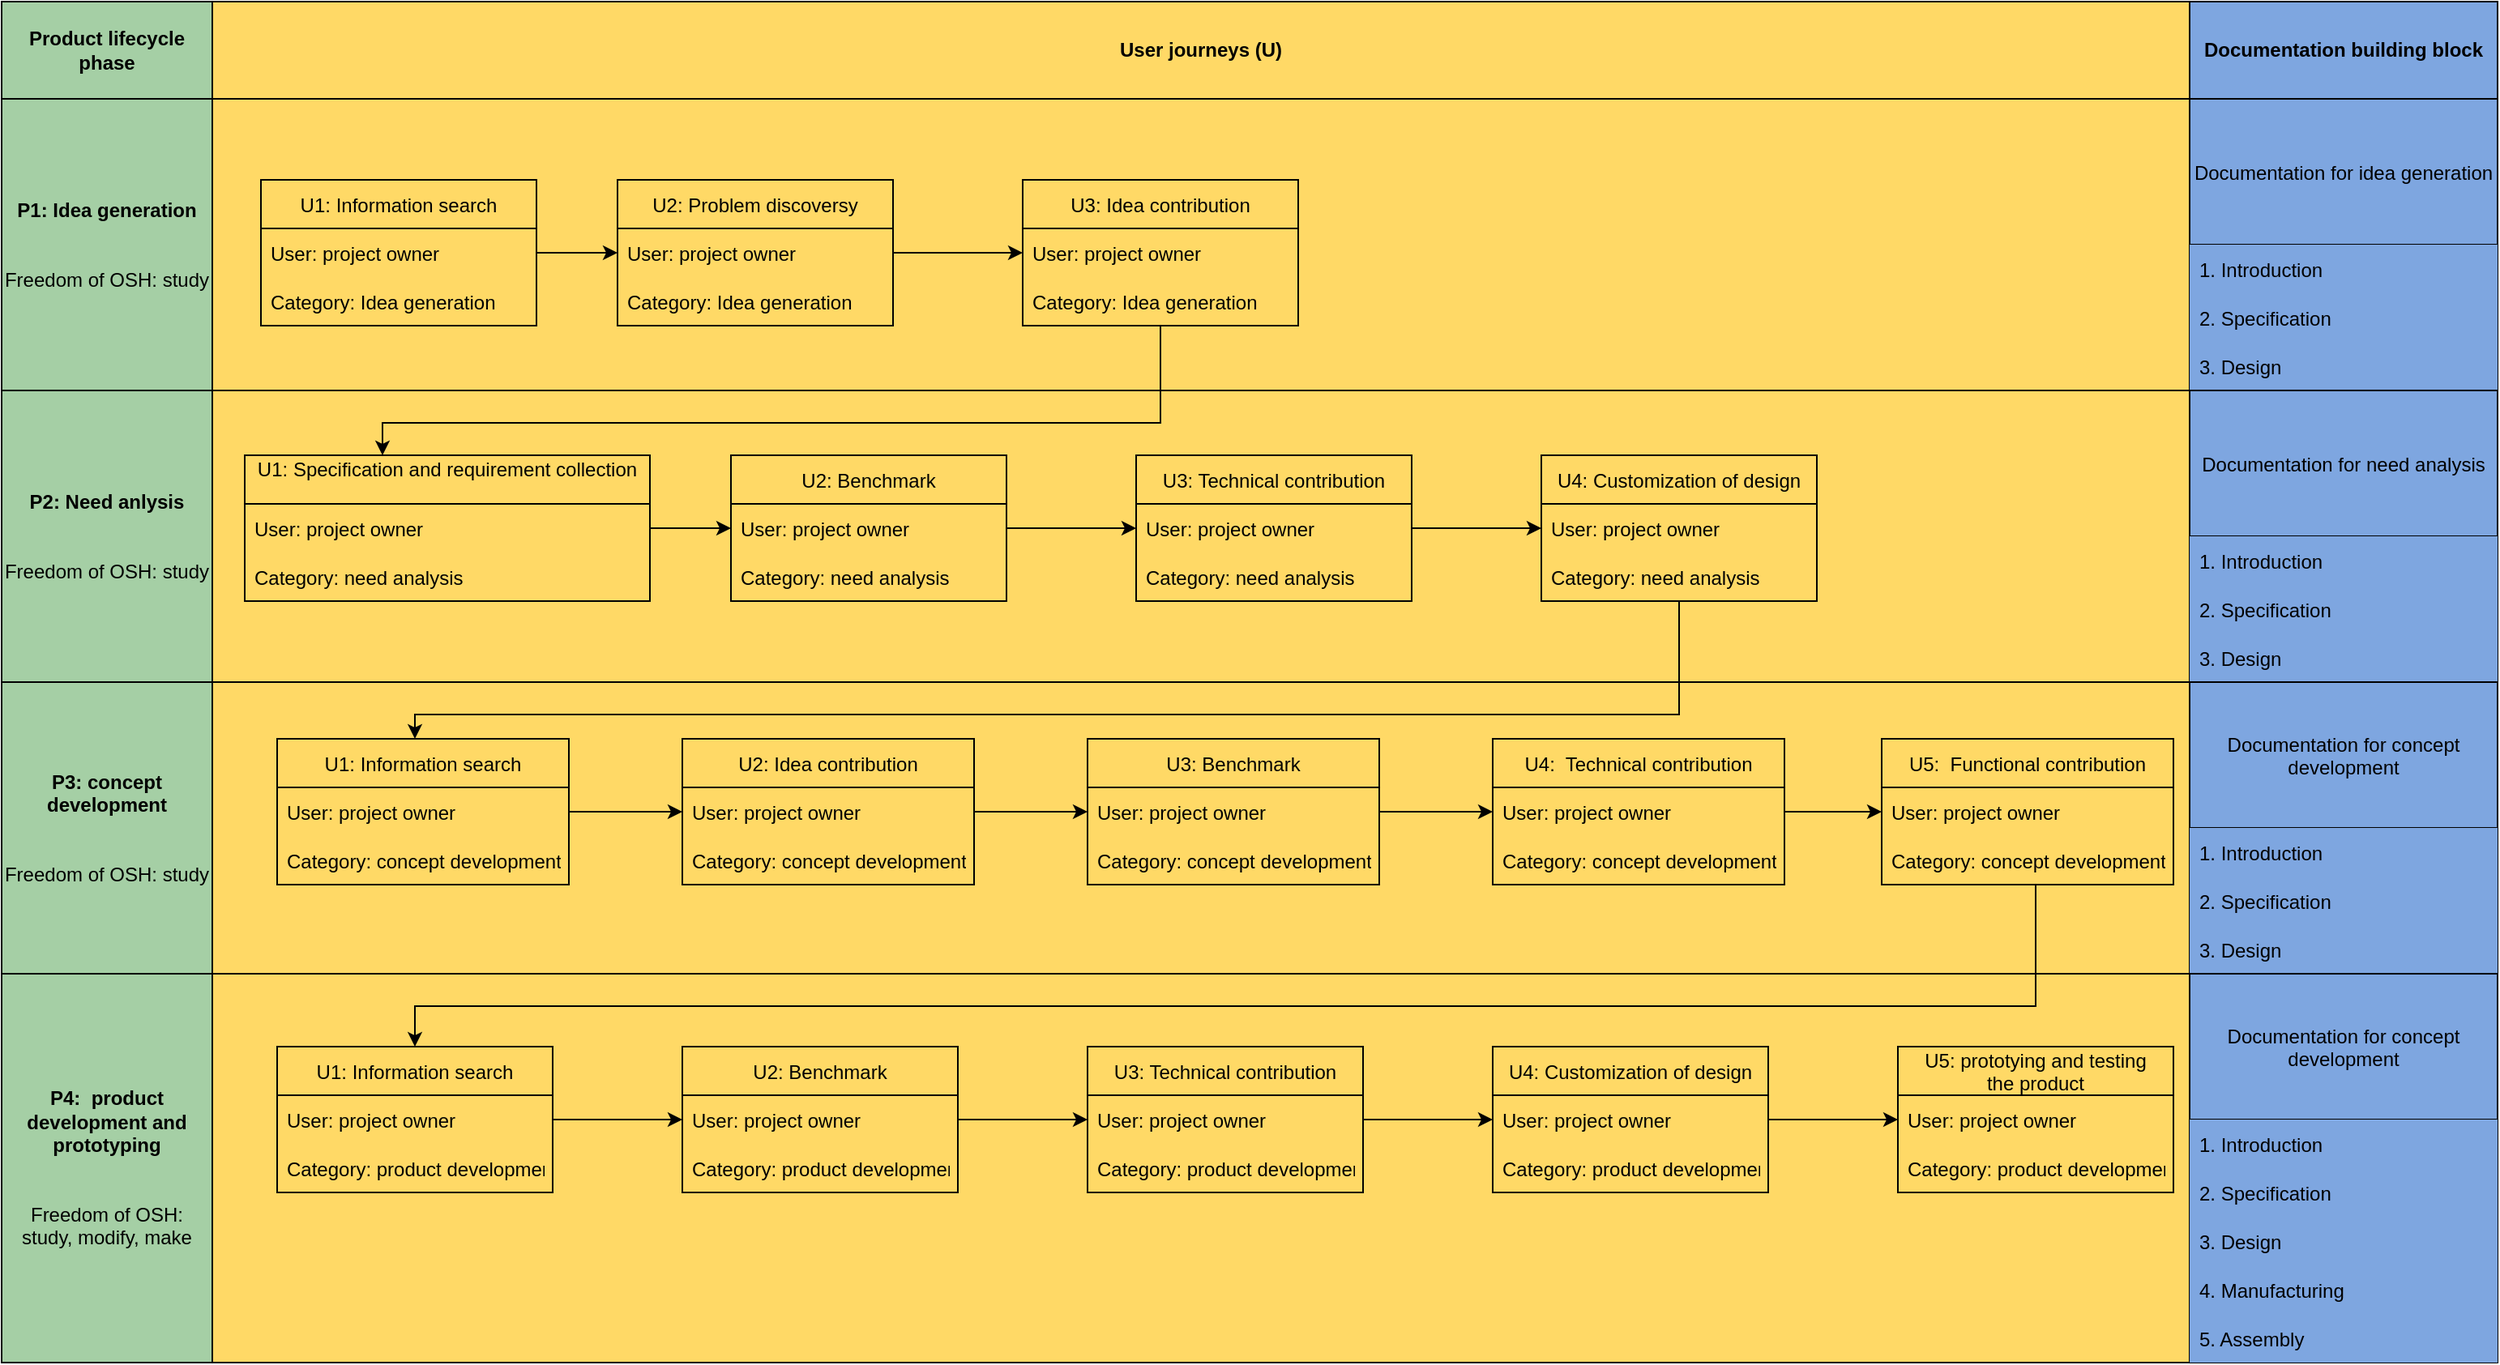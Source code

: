 <mxfile version="15.3.8" type="github">
  <diagram id="PqBIYU05dPy_sP4pm3ZJ" name="Page-1">
    <mxGraphModel dx="2372" dy="1302" grid="1" gridSize="10" guides="1" tooltips="1" connect="1" arrows="1" fold="1" page="1" pageScale="1" pageWidth="827" pageHeight="1169" math="0" shadow="0">
      <root>
        <mxCell id="0" />
        <mxCell id="1" parent="0" />
        <mxCell id="xGW7fza09lIFAX_tL9IV-121" value="" style="rounded=0;whiteSpace=wrap;html=1;fillColor=#FFD966;" vertex="1" parent="1">
          <mxGeometry x="230" y="640" width="1220" height="240" as="geometry" />
        </mxCell>
        <mxCell id="xGW7fza09lIFAX_tL9IV-95" value="" style="rounded=0;whiteSpace=wrap;html=1;fillColor=#FFD966;" vertex="1" parent="1">
          <mxGeometry x="230" y="460" width="1220" height="180" as="geometry" />
        </mxCell>
        <mxCell id="xGW7fza09lIFAX_tL9IV-64" value="" style="rounded=0;whiteSpace=wrap;html=1;fillColor=#FFD966;" vertex="1" parent="1">
          <mxGeometry x="230" y="280" width="1220" height="180" as="geometry" />
        </mxCell>
        <mxCell id="xGW7fza09lIFAX_tL9IV-52" value="" style="rounded=0;whiteSpace=wrap;html=1;fillColor=#FFD966;" vertex="1" parent="1">
          <mxGeometry x="230" y="100" width="1220" height="180" as="geometry" />
        </mxCell>
        <mxCell id="xGW7fza09lIFAX_tL9IV-37" value="&lt;div&gt;&lt;b&gt;P1: Idea generation&lt;/b&gt;&lt;/div&gt;&lt;div&gt;&lt;br&gt;&lt;/div&gt;&lt;div&gt;&lt;br&gt;&lt;/div&gt;&lt;div&gt;Freedom of OSH: study&lt;br&gt;&lt;/div&gt;" style="rounded=0;whiteSpace=wrap;html=1;fillColor=#A5CFA5;" vertex="1" parent="1">
          <mxGeometry x="100" y="100" width="130" height="180" as="geometry" />
        </mxCell>
        <mxCell id="xGW7fza09lIFAX_tL9IV-38" value="U1: Information search" style="swimlane;fontStyle=0;childLayout=stackLayout;horizontal=1;startSize=30;horizontalStack=0;resizeParent=1;resizeParentMax=0;resizeLast=0;collapsible=1;marginBottom=0;fillColor=#FFD966;" vertex="1" parent="1">
          <mxGeometry x="260" y="150" width="170" height="90" as="geometry" />
        </mxCell>
        <mxCell id="xGW7fza09lIFAX_tL9IV-39" value="User: project owner" style="text;strokeColor=none;fillColor=none;align=left;verticalAlign=middle;spacingLeft=4;spacingRight=4;overflow=hidden;points=[[0,0.5],[1,0.5]];portConstraint=eastwest;rotatable=0;" vertex="1" parent="xGW7fza09lIFAX_tL9IV-38">
          <mxGeometry y="30" width="170" height="30" as="geometry" />
        </mxCell>
        <mxCell id="xGW7fza09lIFAX_tL9IV-40" value="Category: Idea generation" style="text;strokeColor=none;fillColor=none;align=left;verticalAlign=middle;spacingLeft=4;spacingRight=4;overflow=hidden;points=[[0,0.5],[1,0.5]];portConstraint=eastwest;rotatable=0;" vertex="1" parent="xGW7fza09lIFAX_tL9IV-38">
          <mxGeometry y="60" width="170" height="30" as="geometry" />
        </mxCell>
        <mxCell id="xGW7fza09lIFAX_tL9IV-51" value="" style="edgeStyle=orthogonalEdgeStyle;rounded=0;orthogonalLoop=1;jettySize=auto;html=1;" edge="1" parent="1" source="xGW7fza09lIFAX_tL9IV-44" target="xGW7fza09lIFAX_tL9IV-48">
          <mxGeometry relative="1" as="geometry" />
        </mxCell>
        <mxCell id="xGW7fza09lIFAX_tL9IV-44" value="U2: Problem discoversy" style="swimlane;fontStyle=0;childLayout=stackLayout;horizontal=1;startSize=30;horizontalStack=0;resizeParent=1;resizeParentMax=0;resizeLast=0;collapsible=1;marginBottom=0;fillColor=#FFD966;" vertex="1" parent="1">
          <mxGeometry x="480" y="150" width="170" height="90" as="geometry" />
        </mxCell>
        <mxCell id="xGW7fza09lIFAX_tL9IV-45" value="User: project owner" style="text;strokeColor=none;fillColor=none;align=left;verticalAlign=middle;spacingLeft=4;spacingRight=4;overflow=hidden;points=[[0,0.5],[1,0.5]];portConstraint=eastwest;rotatable=0;" vertex="1" parent="xGW7fza09lIFAX_tL9IV-44">
          <mxGeometry y="30" width="170" height="30" as="geometry" />
        </mxCell>
        <mxCell id="xGW7fza09lIFAX_tL9IV-46" value="Category: Idea generation" style="text;strokeColor=none;fillColor=none;align=left;verticalAlign=middle;spacingLeft=4;spacingRight=4;overflow=hidden;points=[[0,0.5],[1,0.5]];portConstraint=eastwest;rotatable=0;" vertex="1" parent="xGW7fza09lIFAX_tL9IV-44">
          <mxGeometry y="60" width="170" height="30" as="geometry" />
        </mxCell>
        <mxCell id="xGW7fza09lIFAX_tL9IV-47" value="" style="endArrow=classic;html=1;exitX=1;exitY=0.5;exitDx=0;exitDy=0;" edge="1" parent="1" source="xGW7fza09lIFAX_tL9IV-39">
          <mxGeometry width="50" height="50" relative="1" as="geometry">
            <mxPoint x="490" y="220" as="sourcePoint" />
            <mxPoint x="480" y="195" as="targetPoint" />
          </mxGeometry>
        </mxCell>
        <mxCell id="xGW7fza09lIFAX_tL9IV-63" value="" style="edgeStyle=orthogonalEdgeStyle;rounded=0;orthogonalLoop=1;jettySize=auto;html=1;" edge="1" parent="1" source="xGW7fza09lIFAX_tL9IV-48" target="xGW7fza09lIFAX_tL9IV-60">
          <mxGeometry relative="1" as="geometry">
            <Array as="points">
              <mxPoint x="815" y="300" />
              <mxPoint x="335" y="300" />
            </Array>
          </mxGeometry>
        </mxCell>
        <mxCell id="xGW7fza09lIFAX_tL9IV-48" value="U3: Idea contribution" style="swimlane;fontStyle=0;childLayout=stackLayout;horizontal=1;startSize=30;horizontalStack=0;resizeParent=1;resizeParentMax=0;resizeLast=0;collapsible=1;marginBottom=0;fillColor=#FFD966;" vertex="1" parent="1">
          <mxGeometry x="730" y="150" width="170" height="90" as="geometry" />
        </mxCell>
        <mxCell id="xGW7fza09lIFAX_tL9IV-49" value="User: project owner" style="text;strokeColor=none;fillColor=none;align=left;verticalAlign=middle;spacingLeft=4;spacingRight=4;overflow=hidden;points=[[0,0.5],[1,0.5]];portConstraint=eastwest;rotatable=0;" vertex="1" parent="xGW7fza09lIFAX_tL9IV-48">
          <mxGeometry y="30" width="170" height="30" as="geometry" />
        </mxCell>
        <mxCell id="xGW7fza09lIFAX_tL9IV-50" value="Category: Idea generation" style="text;strokeColor=none;fillColor=none;align=left;verticalAlign=middle;spacingLeft=4;spacingRight=4;overflow=hidden;points=[[0,0.5],[1,0.5]];portConstraint=eastwest;rotatable=0;" vertex="1" parent="xGW7fza09lIFAX_tL9IV-48">
          <mxGeometry y="60" width="170" height="30" as="geometry" />
        </mxCell>
        <mxCell id="xGW7fza09lIFAX_tL9IV-56" value="Documentation for idea generation" style="swimlane;fontStyle=0;childLayout=stackLayout;horizontal=1;startSize=90;horizontalStack=0;resizeParent=1;resizeParentMax=0;resizeLast=0;collapsible=1;marginBottom=0;fillColor=#7EA6E0;" vertex="1" parent="1">
          <mxGeometry x="1450" y="100" width="190" height="180" as="geometry" />
        </mxCell>
        <mxCell id="xGW7fza09lIFAX_tL9IV-57" value="1. Introduction" style="text;strokeColor=none;fillColor=#7EA6E0;align=left;verticalAlign=middle;spacingLeft=4;spacingRight=4;overflow=hidden;points=[[0,0.5],[1,0.5]];portConstraint=eastwest;rotatable=0;" vertex="1" parent="xGW7fza09lIFAX_tL9IV-56">
          <mxGeometry y="90" width="190" height="30" as="geometry" />
        </mxCell>
        <mxCell id="xGW7fza09lIFAX_tL9IV-58" value="2. Specification" style="text;strokeColor=none;fillColor=#7EA6E0;align=left;verticalAlign=middle;spacingLeft=4;spacingRight=4;overflow=hidden;points=[[0,0.5],[1,0.5]];portConstraint=eastwest;rotatable=0;" vertex="1" parent="xGW7fza09lIFAX_tL9IV-56">
          <mxGeometry y="120" width="190" height="30" as="geometry" />
        </mxCell>
        <mxCell id="xGW7fza09lIFAX_tL9IV-59" value="3. Design" style="text;strokeColor=none;fillColor=#7EA6E0;align=left;verticalAlign=middle;spacingLeft=4;spacingRight=4;overflow=hidden;points=[[0,0.5],[1,0.5]];portConstraint=eastwest;rotatable=0;" vertex="1" parent="xGW7fza09lIFAX_tL9IV-56">
          <mxGeometry y="150" width="190" height="30" as="geometry" />
        </mxCell>
        <mxCell id="xGW7fza09lIFAX_tL9IV-60" value="U1: Specification and requirement collection&#xa;" style="swimlane;fontStyle=0;childLayout=stackLayout;horizontal=1;startSize=30;horizontalStack=0;resizeParent=1;resizeParentMax=0;resizeLast=0;collapsible=1;marginBottom=0;fillColor=#FFD966;" vertex="1" parent="1">
          <mxGeometry x="250" y="320" width="250" height="90" as="geometry" />
        </mxCell>
        <mxCell id="xGW7fza09lIFAX_tL9IV-61" value="User: project owner" style="text;strokeColor=none;fillColor=none;align=left;verticalAlign=middle;spacingLeft=4;spacingRight=4;overflow=hidden;points=[[0,0.5],[1,0.5]];portConstraint=eastwest;rotatable=0;" vertex="1" parent="xGW7fza09lIFAX_tL9IV-60">
          <mxGeometry y="30" width="250" height="30" as="geometry" />
        </mxCell>
        <mxCell id="xGW7fza09lIFAX_tL9IV-62" value="Category: need analysis" style="text;strokeColor=none;fillColor=none;align=left;verticalAlign=middle;spacingLeft=4;spacingRight=4;overflow=hidden;points=[[0,0.5],[1,0.5]];portConstraint=eastwest;rotatable=0;" vertex="1" parent="xGW7fza09lIFAX_tL9IV-60">
          <mxGeometry y="60" width="250" height="30" as="geometry" />
        </mxCell>
        <mxCell id="xGW7fza09lIFAX_tL9IV-65" value="&lt;div&gt;&lt;b&gt;P2: Need anlysis&lt;br&gt;&lt;/b&gt;&lt;/div&gt;&lt;div&gt;&lt;br&gt;&lt;/div&gt;&lt;div&gt;&lt;br&gt;&lt;/div&gt;&lt;div&gt;Freedom of OSH: study&lt;br&gt;&lt;/div&gt;" style="rounded=0;whiteSpace=wrap;html=1;fillColor=#A5CFA5;" vertex="1" parent="1">
          <mxGeometry x="100" y="280" width="130" height="180" as="geometry" />
        </mxCell>
        <mxCell id="xGW7fza09lIFAX_tL9IV-77" value="" style="edgeStyle=orthogonalEdgeStyle;rounded=0;orthogonalLoop=1;jettySize=auto;html=1;" edge="1" parent="1" source="xGW7fza09lIFAX_tL9IV-69" target="xGW7fza09lIFAX_tL9IV-74">
          <mxGeometry relative="1" as="geometry" />
        </mxCell>
        <mxCell id="xGW7fza09lIFAX_tL9IV-69" value="U2: Benchmark" style="swimlane;fontStyle=0;childLayout=stackLayout;horizontal=1;startSize=30;horizontalStack=0;resizeParent=1;resizeParentMax=0;resizeLast=0;collapsible=1;marginBottom=0;fillColor=#FFD966;" vertex="1" parent="1">
          <mxGeometry x="550" y="320" width="170" height="90" as="geometry" />
        </mxCell>
        <mxCell id="xGW7fza09lIFAX_tL9IV-70" value="User: project owner" style="text;strokeColor=none;fillColor=none;align=left;verticalAlign=middle;spacingLeft=4;spacingRight=4;overflow=hidden;points=[[0,0.5],[1,0.5]];portConstraint=eastwest;rotatable=0;" vertex="1" parent="xGW7fza09lIFAX_tL9IV-69">
          <mxGeometry y="30" width="170" height="30" as="geometry" />
        </mxCell>
        <mxCell id="xGW7fza09lIFAX_tL9IV-71" value="Category: need analysis" style="text;strokeColor=none;fillColor=none;align=left;verticalAlign=middle;spacingLeft=4;spacingRight=4;overflow=hidden;points=[[0,0.5],[1,0.5]];portConstraint=eastwest;rotatable=0;" vertex="1" parent="xGW7fza09lIFAX_tL9IV-69">
          <mxGeometry y="60" width="170" height="30" as="geometry" />
        </mxCell>
        <mxCell id="xGW7fza09lIFAX_tL9IV-72" value="" style="endArrow=classic;html=1;exitX=1;exitY=0.5;exitDx=0;exitDy=0;" edge="1" parent="1" source="xGW7fza09lIFAX_tL9IV-61">
          <mxGeometry width="50" height="50" relative="1" as="geometry">
            <mxPoint x="560" y="220" as="sourcePoint" />
            <mxPoint x="550" y="365" as="targetPoint" />
          </mxGeometry>
        </mxCell>
        <mxCell id="xGW7fza09lIFAX_tL9IV-82" value="" style="edgeStyle=orthogonalEdgeStyle;rounded=0;orthogonalLoop=1;jettySize=auto;html=1;" edge="1" parent="1" source="xGW7fza09lIFAX_tL9IV-74" target="xGW7fza09lIFAX_tL9IV-79">
          <mxGeometry relative="1" as="geometry" />
        </mxCell>
        <mxCell id="xGW7fza09lIFAX_tL9IV-74" value="U3: Technical contribution" style="swimlane;fontStyle=0;childLayout=stackLayout;horizontal=1;startSize=30;horizontalStack=0;resizeParent=1;resizeParentMax=0;resizeLast=0;collapsible=1;marginBottom=0;fillColor=#FFD966;" vertex="1" parent="1">
          <mxGeometry x="800" y="320" width="170" height="90" as="geometry" />
        </mxCell>
        <mxCell id="xGW7fza09lIFAX_tL9IV-75" value="User: project owner" style="text;strokeColor=none;fillColor=none;align=left;verticalAlign=middle;spacingLeft=4;spacingRight=4;overflow=hidden;points=[[0,0.5],[1,0.5]];portConstraint=eastwest;rotatable=0;" vertex="1" parent="xGW7fza09lIFAX_tL9IV-74">
          <mxGeometry y="30" width="170" height="30" as="geometry" />
        </mxCell>
        <mxCell id="xGW7fza09lIFAX_tL9IV-76" value="Category: need analysis" style="text;strokeColor=none;fillColor=none;align=left;verticalAlign=middle;spacingLeft=4;spacingRight=4;overflow=hidden;points=[[0,0.5],[1,0.5]];portConstraint=eastwest;rotatable=0;" vertex="1" parent="xGW7fza09lIFAX_tL9IV-74">
          <mxGeometry y="60" width="170" height="30" as="geometry" />
        </mxCell>
        <mxCell id="xGW7fza09lIFAX_tL9IV-99" value="" style="edgeStyle=orthogonalEdgeStyle;rounded=0;orthogonalLoop=1;jettySize=auto;html=1;" edge="1" parent="1" source="xGW7fza09lIFAX_tL9IV-79" target="xGW7fza09lIFAX_tL9IV-96">
          <mxGeometry relative="1" as="geometry">
            <Array as="points">
              <mxPoint x="1135" y="480" />
              <mxPoint x="355" y="480" />
            </Array>
          </mxGeometry>
        </mxCell>
        <mxCell id="xGW7fza09lIFAX_tL9IV-79" value="U4: Customization of design " style="swimlane;fontStyle=0;childLayout=stackLayout;horizontal=1;startSize=30;horizontalStack=0;resizeParent=1;resizeParentMax=0;resizeLast=0;collapsible=1;marginBottom=0;fillColor=#FFD966;" vertex="1" parent="1">
          <mxGeometry x="1050" y="320" width="170" height="90" as="geometry" />
        </mxCell>
        <mxCell id="xGW7fza09lIFAX_tL9IV-80" value="User: project owner" style="text;strokeColor=none;fillColor=none;align=left;verticalAlign=middle;spacingLeft=4;spacingRight=4;overflow=hidden;points=[[0,0.5],[1,0.5]];portConstraint=eastwest;rotatable=0;" vertex="1" parent="xGW7fza09lIFAX_tL9IV-79">
          <mxGeometry y="30" width="170" height="30" as="geometry" />
        </mxCell>
        <mxCell id="xGW7fza09lIFAX_tL9IV-81" value="Category: need analysis" style="text;strokeColor=none;fillColor=none;align=left;verticalAlign=middle;spacingLeft=4;spacingRight=4;overflow=hidden;points=[[0,0.5],[1,0.5]];portConstraint=eastwest;rotatable=0;" vertex="1" parent="xGW7fza09lIFAX_tL9IV-79">
          <mxGeometry y="60" width="170" height="30" as="geometry" />
        </mxCell>
        <mxCell id="xGW7fza09lIFAX_tL9IV-87" value="Documentation for need analysis" style="swimlane;fontStyle=0;childLayout=stackLayout;horizontal=1;startSize=90;horizontalStack=0;resizeParent=1;resizeParentMax=0;resizeLast=0;collapsible=1;marginBottom=0;fillColor=#7EA6E0;" vertex="1" parent="1">
          <mxGeometry x="1450" y="280" width="190" height="180" as="geometry" />
        </mxCell>
        <mxCell id="xGW7fza09lIFAX_tL9IV-88" value="1. Introduction" style="text;strokeColor=none;fillColor=#7EA6E0;align=left;verticalAlign=middle;spacingLeft=4;spacingRight=4;overflow=hidden;points=[[0,0.5],[1,0.5]];portConstraint=eastwest;rotatable=0;" vertex="1" parent="xGW7fza09lIFAX_tL9IV-87">
          <mxGeometry y="90" width="190" height="30" as="geometry" />
        </mxCell>
        <mxCell id="xGW7fza09lIFAX_tL9IV-89" value="2. Specification" style="text;strokeColor=none;fillColor=#7EA6E0;align=left;verticalAlign=middle;spacingLeft=4;spacingRight=4;overflow=hidden;points=[[0,0.5],[1,0.5]];portConstraint=eastwest;rotatable=0;" vertex="1" parent="xGW7fza09lIFAX_tL9IV-87">
          <mxGeometry y="120" width="190" height="30" as="geometry" />
        </mxCell>
        <mxCell id="xGW7fza09lIFAX_tL9IV-90" value="3. Design" style="text;strokeColor=none;fillColor=#7EA6E0;align=left;verticalAlign=middle;spacingLeft=4;spacingRight=4;overflow=hidden;points=[[0,0.5],[1,0.5]];portConstraint=eastwest;rotatable=0;" vertex="1" parent="xGW7fza09lIFAX_tL9IV-87">
          <mxGeometry y="150" width="190" height="30" as="geometry" />
        </mxCell>
        <mxCell id="xGW7fza09lIFAX_tL9IV-91" value="&lt;b&gt;Product lifecycle phase &lt;br&gt;&lt;/b&gt;" style="rounded=0;whiteSpace=wrap;html=1;fillColor=#A5CFA5;" vertex="1" parent="1">
          <mxGeometry x="100" y="40" width="130" height="60" as="geometry" />
        </mxCell>
        <mxCell id="xGW7fza09lIFAX_tL9IV-92" value="&lt;b&gt;User journeys (U) &lt;/b&gt;" style="rounded=0;whiteSpace=wrap;html=1;fillColor=#FFD966;" vertex="1" parent="1">
          <mxGeometry x="230" y="40" width="1220" height="60" as="geometry" />
        </mxCell>
        <mxCell id="xGW7fza09lIFAX_tL9IV-93" value="&lt;b&gt;Documentation building block&lt;/b&gt;" style="rounded=0;whiteSpace=wrap;html=1;fillColor=#7EA6E0;" vertex="1" parent="1">
          <mxGeometry x="1450" y="40" width="190" height="60" as="geometry" />
        </mxCell>
        <mxCell id="xGW7fza09lIFAX_tL9IV-94" value="&lt;div&gt;&lt;b&gt;P3: concept development&lt;br&gt;&lt;/b&gt;&lt;/div&gt;&lt;div&gt;&lt;br&gt;&lt;/div&gt;&lt;div&gt;&lt;br&gt;&lt;/div&gt;&lt;div&gt;Freedom of OSH: study&lt;br&gt;&lt;/div&gt;" style="rounded=0;whiteSpace=wrap;html=1;fillColor=#A5CFA5;" vertex="1" parent="1">
          <mxGeometry x="100" y="460" width="130" height="180" as="geometry" />
        </mxCell>
        <mxCell id="xGW7fza09lIFAX_tL9IV-103" value="" style="edgeStyle=orthogonalEdgeStyle;rounded=0;orthogonalLoop=1;jettySize=auto;html=1;" edge="1" parent="1" source="xGW7fza09lIFAX_tL9IV-96" target="xGW7fza09lIFAX_tL9IV-100">
          <mxGeometry relative="1" as="geometry" />
        </mxCell>
        <mxCell id="xGW7fza09lIFAX_tL9IV-96" value="U1: Information search" style="swimlane;fontStyle=0;childLayout=stackLayout;horizontal=1;startSize=30;horizontalStack=0;resizeParent=1;resizeParentMax=0;resizeLast=0;collapsible=1;marginBottom=0;fillColor=#FFD966;" vertex="1" parent="1">
          <mxGeometry x="270" y="495" width="180" height="90" as="geometry" />
        </mxCell>
        <mxCell id="xGW7fza09lIFAX_tL9IV-97" value="User: project owner" style="text;strokeColor=none;fillColor=none;align=left;verticalAlign=middle;spacingLeft=4;spacingRight=4;overflow=hidden;points=[[0,0.5],[1,0.5]];portConstraint=eastwest;rotatable=0;" vertex="1" parent="xGW7fza09lIFAX_tL9IV-96">
          <mxGeometry y="30" width="180" height="30" as="geometry" />
        </mxCell>
        <mxCell id="xGW7fza09lIFAX_tL9IV-98" value="Category: concept development" style="text;strokeColor=none;fillColor=none;align=left;verticalAlign=middle;spacingLeft=4;spacingRight=4;overflow=hidden;points=[[0,0.5],[1,0.5]];portConstraint=eastwest;rotatable=0;" vertex="1" parent="xGW7fza09lIFAX_tL9IV-96">
          <mxGeometry y="60" width="180" height="30" as="geometry" />
        </mxCell>
        <mxCell id="xGW7fza09lIFAX_tL9IV-107" value="" style="edgeStyle=orthogonalEdgeStyle;rounded=0;orthogonalLoop=1;jettySize=auto;html=1;" edge="1" parent="1" source="xGW7fza09lIFAX_tL9IV-100" target="xGW7fza09lIFAX_tL9IV-104">
          <mxGeometry relative="1" as="geometry" />
        </mxCell>
        <mxCell id="xGW7fza09lIFAX_tL9IV-100" value="U2: Idea contribution" style="swimlane;fontStyle=0;childLayout=stackLayout;horizontal=1;startSize=30;horizontalStack=0;resizeParent=1;resizeParentMax=0;resizeLast=0;collapsible=1;marginBottom=0;fillColor=#FFD966;" vertex="1" parent="1">
          <mxGeometry x="520" y="495" width="180" height="90" as="geometry" />
        </mxCell>
        <mxCell id="xGW7fza09lIFAX_tL9IV-101" value="User: project owner" style="text;strokeColor=none;fillColor=none;align=left;verticalAlign=middle;spacingLeft=4;spacingRight=4;overflow=hidden;points=[[0,0.5],[1,0.5]];portConstraint=eastwest;rotatable=0;" vertex="1" parent="xGW7fza09lIFAX_tL9IV-100">
          <mxGeometry y="30" width="180" height="30" as="geometry" />
        </mxCell>
        <mxCell id="xGW7fza09lIFAX_tL9IV-102" value="Category: concept development" style="text;strokeColor=none;fillColor=none;align=left;verticalAlign=middle;spacingLeft=4;spacingRight=4;overflow=hidden;points=[[0,0.5],[1,0.5]];portConstraint=eastwest;rotatable=0;" vertex="1" parent="xGW7fza09lIFAX_tL9IV-100">
          <mxGeometry y="60" width="180" height="30" as="geometry" />
        </mxCell>
        <mxCell id="xGW7fza09lIFAX_tL9IV-111" value="" style="edgeStyle=orthogonalEdgeStyle;rounded=0;orthogonalLoop=1;jettySize=auto;html=1;" edge="1" parent="1" source="xGW7fza09lIFAX_tL9IV-104" target="xGW7fza09lIFAX_tL9IV-108">
          <mxGeometry relative="1" as="geometry" />
        </mxCell>
        <mxCell id="xGW7fza09lIFAX_tL9IV-104" value="U3: Benchmark" style="swimlane;fontStyle=0;childLayout=stackLayout;horizontal=1;startSize=30;horizontalStack=0;resizeParent=1;resizeParentMax=0;resizeLast=0;collapsible=1;marginBottom=0;fillColor=#FFD966;" vertex="1" parent="1">
          <mxGeometry x="770" y="495" width="180" height="90" as="geometry" />
        </mxCell>
        <mxCell id="xGW7fza09lIFAX_tL9IV-105" value="User: project owner" style="text;strokeColor=none;fillColor=none;align=left;verticalAlign=middle;spacingLeft=4;spacingRight=4;overflow=hidden;points=[[0,0.5],[1,0.5]];portConstraint=eastwest;rotatable=0;" vertex="1" parent="xGW7fza09lIFAX_tL9IV-104">
          <mxGeometry y="30" width="180" height="30" as="geometry" />
        </mxCell>
        <mxCell id="xGW7fza09lIFAX_tL9IV-106" value="Category: concept development" style="text;strokeColor=none;fillColor=none;align=left;verticalAlign=middle;spacingLeft=4;spacingRight=4;overflow=hidden;points=[[0,0.5],[1,0.5]];portConstraint=eastwest;rotatable=0;" vertex="1" parent="xGW7fza09lIFAX_tL9IV-104">
          <mxGeometry y="60" width="180" height="30" as="geometry" />
        </mxCell>
        <mxCell id="xGW7fza09lIFAX_tL9IV-115" value="" style="edgeStyle=orthogonalEdgeStyle;rounded=0;orthogonalLoop=1;jettySize=auto;html=1;" edge="1" parent="1" source="xGW7fza09lIFAX_tL9IV-108" target="xGW7fza09lIFAX_tL9IV-112">
          <mxGeometry relative="1" as="geometry" />
        </mxCell>
        <mxCell id="xGW7fza09lIFAX_tL9IV-108" value="U4:  Technical contribution" style="swimlane;fontStyle=0;childLayout=stackLayout;horizontal=1;startSize=30;horizontalStack=0;resizeParent=1;resizeParentMax=0;resizeLast=0;collapsible=1;marginBottom=0;fillColor=#FFD966;" vertex="1" parent="1">
          <mxGeometry x="1020" y="495" width="180" height="90" as="geometry" />
        </mxCell>
        <mxCell id="xGW7fza09lIFAX_tL9IV-109" value="User: project owner" style="text;strokeColor=none;fillColor=none;align=left;verticalAlign=middle;spacingLeft=4;spacingRight=4;overflow=hidden;points=[[0,0.5],[1,0.5]];portConstraint=eastwest;rotatable=0;" vertex="1" parent="xGW7fza09lIFAX_tL9IV-108">
          <mxGeometry y="30" width="180" height="30" as="geometry" />
        </mxCell>
        <mxCell id="xGW7fza09lIFAX_tL9IV-110" value="Category: concept development" style="text;strokeColor=none;fillColor=none;align=left;verticalAlign=middle;spacingLeft=4;spacingRight=4;overflow=hidden;points=[[0,0.5],[1,0.5]];portConstraint=eastwest;rotatable=0;" vertex="1" parent="xGW7fza09lIFAX_tL9IV-108">
          <mxGeometry y="60" width="180" height="30" as="geometry" />
        </mxCell>
        <mxCell id="xGW7fza09lIFAX_tL9IV-125" value="" style="edgeStyle=orthogonalEdgeStyle;rounded=0;orthogonalLoop=1;jettySize=auto;html=1;" edge="1" parent="1" source="xGW7fza09lIFAX_tL9IV-112" target="xGW7fza09lIFAX_tL9IV-122">
          <mxGeometry relative="1" as="geometry">
            <Array as="points">
              <mxPoint x="1355" y="660" />
              <mxPoint x="355" y="660" />
            </Array>
          </mxGeometry>
        </mxCell>
        <mxCell id="xGW7fza09lIFAX_tL9IV-112" value="U5:  Functional contribution" style="swimlane;fontStyle=0;childLayout=stackLayout;horizontal=1;startSize=30;horizontalStack=0;resizeParent=1;resizeParentMax=0;resizeLast=0;collapsible=1;marginBottom=0;fillColor=#FFD966;" vertex="1" parent="1">
          <mxGeometry x="1260" y="495" width="180" height="90" as="geometry" />
        </mxCell>
        <mxCell id="xGW7fza09lIFAX_tL9IV-113" value="User: project owner" style="text;strokeColor=none;fillColor=none;align=left;verticalAlign=middle;spacingLeft=4;spacingRight=4;overflow=hidden;points=[[0,0.5],[1,0.5]];portConstraint=eastwest;rotatable=0;" vertex="1" parent="xGW7fza09lIFAX_tL9IV-112">
          <mxGeometry y="30" width="180" height="30" as="geometry" />
        </mxCell>
        <mxCell id="xGW7fza09lIFAX_tL9IV-114" value="Category: concept development" style="text;strokeColor=none;fillColor=none;align=left;verticalAlign=middle;spacingLeft=4;spacingRight=4;overflow=hidden;points=[[0,0.5],[1,0.5]];portConstraint=eastwest;rotatable=0;" vertex="1" parent="xGW7fza09lIFAX_tL9IV-112">
          <mxGeometry y="60" width="180" height="30" as="geometry" />
        </mxCell>
        <mxCell id="xGW7fza09lIFAX_tL9IV-116" value="Documentation for concept&#xa; development" style="swimlane;fontStyle=0;childLayout=stackLayout;horizontal=1;startSize=90;horizontalStack=0;resizeParent=1;resizeParentMax=0;resizeLast=0;collapsible=1;marginBottom=0;fillColor=#7EA6E0;" vertex="1" parent="1">
          <mxGeometry x="1450" y="460" width="190" height="180" as="geometry" />
        </mxCell>
        <mxCell id="xGW7fza09lIFAX_tL9IV-117" value="1. Introduction" style="text;strokeColor=none;fillColor=#7EA6E0;align=left;verticalAlign=middle;spacingLeft=4;spacingRight=4;overflow=hidden;points=[[0,0.5],[1,0.5]];portConstraint=eastwest;rotatable=0;" vertex="1" parent="xGW7fza09lIFAX_tL9IV-116">
          <mxGeometry y="90" width="190" height="30" as="geometry" />
        </mxCell>
        <mxCell id="xGW7fza09lIFAX_tL9IV-118" value="2. Specification" style="text;strokeColor=none;fillColor=#7EA6E0;align=left;verticalAlign=middle;spacingLeft=4;spacingRight=4;overflow=hidden;points=[[0,0.5],[1,0.5]];portConstraint=eastwest;rotatable=0;" vertex="1" parent="xGW7fza09lIFAX_tL9IV-116">
          <mxGeometry y="120" width="190" height="30" as="geometry" />
        </mxCell>
        <mxCell id="xGW7fza09lIFAX_tL9IV-119" value="3. Design" style="text;strokeColor=none;fillColor=#7EA6E0;align=left;verticalAlign=middle;spacingLeft=4;spacingRight=4;overflow=hidden;points=[[0,0.5],[1,0.5]];portConstraint=eastwest;rotatable=0;" vertex="1" parent="xGW7fza09lIFAX_tL9IV-116">
          <mxGeometry y="150" width="190" height="30" as="geometry" />
        </mxCell>
        <mxCell id="xGW7fza09lIFAX_tL9IV-120" value="&lt;div&gt;&lt;b&gt;P4:&amp;nbsp; product development and prototyping&lt;br&gt;&lt;/b&gt;&lt;/div&gt;&lt;div&gt;&lt;br&gt;&lt;/div&gt;&lt;div&gt;&lt;br&gt;&lt;/div&gt;&lt;div&gt;Freedom of OSH: study, modify, make&lt;br&gt;&lt;/div&gt;" style="rounded=0;whiteSpace=wrap;html=1;fillColor=#A5CFA5;" vertex="1" parent="1">
          <mxGeometry x="100" y="640" width="130" height="240" as="geometry" />
        </mxCell>
        <mxCell id="xGW7fza09lIFAX_tL9IV-129" value="" style="edgeStyle=orthogonalEdgeStyle;rounded=0;orthogonalLoop=1;jettySize=auto;html=1;" edge="1" parent="1" source="xGW7fza09lIFAX_tL9IV-122" target="xGW7fza09lIFAX_tL9IV-126">
          <mxGeometry relative="1" as="geometry" />
        </mxCell>
        <mxCell id="xGW7fza09lIFAX_tL9IV-122" value="U1: Information search" style="swimlane;fontStyle=0;childLayout=stackLayout;horizontal=1;startSize=30;horizontalStack=0;resizeParent=1;resizeParentMax=0;resizeLast=0;collapsible=1;marginBottom=0;fillColor=#FFD966;" vertex="1" parent="1">
          <mxGeometry x="270" y="685" width="170" height="90" as="geometry" />
        </mxCell>
        <mxCell id="xGW7fza09lIFAX_tL9IV-123" value="User: project owner" style="text;strokeColor=none;fillColor=none;align=left;verticalAlign=middle;spacingLeft=4;spacingRight=4;overflow=hidden;points=[[0,0.5],[1,0.5]];portConstraint=eastwest;rotatable=0;" vertex="1" parent="xGW7fza09lIFAX_tL9IV-122">
          <mxGeometry y="30" width="170" height="30" as="geometry" />
        </mxCell>
        <mxCell id="xGW7fza09lIFAX_tL9IV-124" value="Category: product development" style="text;strokeColor=none;fillColor=none;align=left;verticalAlign=middle;spacingLeft=4;spacingRight=4;overflow=hidden;points=[[0,0.5],[1,0.5]];portConstraint=eastwest;rotatable=0;" vertex="1" parent="xGW7fza09lIFAX_tL9IV-122">
          <mxGeometry y="60" width="170" height="30" as="geometry" />
        </mxCell>
        <mxCell id="xGW7fza09lIFAX_tL9IV-133" value="" style="edgeStyle=orthogonalEdgeStyle;rounded=0;orthogonalLoop=1;jettySize=auto;html=1;" edge="1" parent="1" source="xGW7fza09lIFAX_tL9IV-126" target="xGW7fza09lIFAX_tL9IV-130">
          <mxGeometry relative="1" as="geometry" />
        </mxCell>
        <mxCell id="xGW7fza09lIFAX_tL9IV-126" value="U2: Benchmark" style="swimlane;fontStyle=0;childLayout=stackLayout;horizontal=1;startSize=30;horizontalStack=0;resizeParent=1;resizeParentMax=0;resizeLast=0;collapsible=1;marginBottom=0;fillColor=#FFD966;" vertex="1" parent="1">
          <mxGeometry x="520" y="685" width="170" height="90" as="geometry" />
        </mxCell>
        <mxCell id="xGW7fza09lIFAX_tL9IV-127" value="User: project owner" style="text;strokeColor=none;fillColor=none;align=left;verticalAlign=middle;spacingLeft=4;spacingRight=4;overflow=hidden;points=[[0,0.5],[1,0.5]];portConstraint=eastwest;rotatable=0;" vertex="1" parent="xGW7fza09lIFAX_tL9IV-126">
          <mxGeometry y="30" width="170" height="30" as="geometry" />
        </mxCell>
        <mxCell id="xGW7fza09lIFAX_tL9IV-128" value="Category: product development" style="text;strokeColor=none;fillColor=none;align=left;verticalAlign=middle;spacingLeft=4;spacingRight=4;overflow=hidden;points=[[0,0.5],[1,0.5]];portConstraint=eastwest;rotatable=0;" vertex="1" parent="xGW7fza09lIFAX_tL9IV-126">
          <mxGeometry y="60" width="170" height="30" as="geometry" />
        </mxCell>
        <mxCell id="xGW7fza09lIFAX_tL9IV-137" value="" style="edgeStyle=orthogonalEdgeStyle;rounded=0;orthogonalLoop=1;jettySize=auto;html=1;" edge="1" parent="1" source="xGW7fza09lIFAX_tL9IV-130" target="xGW7fza09lIFAX_tL9IV-134">
          <mxGeometry relative="1" as="geometry" />
        </mxCell>
        <mxCell id="xGW7fza09lIFAX_tL9IV-130" value="U3: Technical contribution" style="swimlane;fontStyle=0;childLayout=stackLayout;horizontal=1;startSize=30;horizontalStack=0;resizeParent=1;resizeParentMax=0;resizeLast=0;collapsible=1;marginBottom=0;fillColor=#FFD966;" vertex="1" parent="1">
          <mxGeometry x="770" y="685" width="170" height="90" as="geometry" />
        </mxCell>
        <mxCell id="xGW7fza09lIFAX_tL9IV-131" value="User: project owner" style="text;strokeColor=none;fillColor=none;align=left;verticalAlign=middle;spacingLeft=4;spacingRight=4;overflow=hidden;points=[[0,0.5],[1,0.5]];portConstraint=eastwest;rotatable=0;" vertex="1" parent="xGW7fza09lIFAX_tL9IV-130">
          <mxGeometry y="30" width="170" height="30" as="geometry" />
        </mxCell>
        <mxCell id="xGW7fza09lIFAX_tL9IV-132" value="Category: product development" style="text;strokeColor=none;fillColor=none;align=left;verticalAlign=middle;spacingLeft=4;spacingRight=4;overflow=hidden;points=[[0,0.5],[1,0.5]];portConstraint=eastwest;rotatable=0;" vertex="1" parent="xGW7fza09lIFAX_tL9IV-130">
          <mxGeometry y="60" width="170" height="30" as="geometry" />
        </mxCell>
        <mxCell id="xGW7fza09lIFAX_tL9IV-141" value="" style="edgeStyle=orthogonalEdgeStyle;rounded=0;orthogonalLoop=1;jettySize=auto;html=1;" edge="1" parent="1" source="xGW7fza09lIFAX_tL9IV-134" target="xGW7fza09lIFAX_tL9IV-138">
          <mxGeometry relative="1" as="geometry" />
        </mxCell>
        <mxCell id="xGW7fza09lIFAX_tL9IV-134" value="U4: Customization of design" style="swimlane;fontStyle=0;childLayout=stackLayout;horizontal=1;startSize=30;horizontalStack=0;resizeParent=1;resizeParentMax=0;resizeLast=0;collapsible=1;marginBottom=0;fillColor=#FFD966;" vertex="1" parent="1">
          <mxGeometry x="1020" y="685" width="170" height="90" as="geometry" />
        </mxCell>
        <mxCell id="xGW7fza09lIFAX_tL9IV-135" value="User: project owner" style="text;strokeColor=none;fillColor=none;align=left;verticalAlign=middle;spacingLeft=4;spacingRight=4;overflow=hidden;points=[[0,0.5],[1,0.5]];portConstraint=eastwest;rotatable=0;" vertex="1" parent="xGW7fza09lIFAX_tL9IV-134">
          <mxGeometry y="30" width="170" height="30" as="geometry" />
        </mxCell>
        <mxCell id="xGW7fza09lIFAX_tL9IV-136" value="Category: product development" style="text;strokeColor=none;fillColor=none;align=left;verticalAlign=middle;spacingLeft=4;spacingRight=4;overflow=hidden;points=[[0,0.5],[1,0.5]];portConstraint=eastwest;rotatable=0;" vertex="1" parent="xGW7fza09lIFAX_tL9IV-134">
          <mxGeometry y="60" width="170" height="30" as="geometry" />
        </mxCell>
        <mxCell id="xGW7fza09lIFAX_tL9IV-138" value="U5: prototying and testing &#xa;the product" style="swimlane;fontStyle=0;childLayout=stackLayout;horizontal=1;startSize=30;horizontalStack=0;resizeParent=1;resizeParentMax=0;resizeLast=0;collapsible=1;marginBottom=0;fillColor=#FFD966;" vertex="1" parent="1">
          <mxGeometry x="1270" y="685" width="170" height="90" as="geometry" />
        </mxCell>
        <mxCell id="xGW7fza09lIFAX_tL9IV-139" value="User: project owner" style="text;strokeColor=none;fillColor=none;align=left;verticalAlign=middle;spacingLeft=4;spacingRight=4;overflow=hidden;points=[[0,0.5],[1,0.5]];portConstraint=eastwest;rotatable=0;" vertex="1" parent="xGW7fza09lIFAX_tL9IV-138">
          <mxGeometry y="30" width="170" height="30" as="geometry" />
        </mxCell>
        <mxCell id="xGW7fza09lIFAX_tL9IV-140" value="Category: product development" style="text;strokeColor=none;fillColor=none;align=left;verticalAlign=middle;spacingLeft=4;spacingRight=4;overflow=hidden;points=[[0,0.5],[1,0.5]];portConstraint=eastwest;rotatable=0;" vertex="1" parent="xGW7fza09lIFAX_tL9IV-138">
          <mxGeometry y="60" width="170" height="30" as="geometry" />
        </mxCell>
        <mxCell id="xGW7fza09lIFAX_tL9IV-142" value="Documentation for concept&#xa; development" style="swimlane;fontStyle=0;childLayout=stackLayout;horizontal=1;startSize=90;horizontalStack=0;resizeParent=1;resizeParentMax=0;resizeLast=0;collapsible=1;marginBottom=0;fillColor=#7EA6E0;" vertex="1" parent="1">
          <mxGeometry x="1450" y="640" width="190" height="240" as="geometry" />
        </mxCell>
        <mxCell id="xGW7fza09lIFAX_tL9IV-143" value="1. Introduction" style="text;strokeColor=none;fillColor=#7EA6E0;align=left;verticalAlign=middle;spacingLeft=4;spacingRight=4;overflow=hidden;points=[[0,0.5],[1,0.5]];portConstraint=eastwest;rotatable=0;" vertex="1" parent="xGW7fza09lIFAX_tL9IV-142">
          <mxGeometry y="90" width="190" height="30" as="geometry" />
        </mxCell>
        <mxCell id="xGW7fza09lIFAX_tL9IV-144" value="2. Specification" style="text;strokeColor=none;fillColor=#7EA6E0;align=left;verticalAlign=middle;spacingLeft=4;spacingRight=4;overflow=hidden;points=[[0,0.5],[1,0.5]];portConstraint=eastwest;rotatable=0;" vertex="1" parent="xGW7fza09lIFAX_tL9IV-142">
          <mxGeometry y="120" width="190" height="30" as="geometry" />
        </mxCell>
        <mxCell id="xGW7fza09lIFAX_tL9IV-145" value="3. Design" style="text;strokeColor=none;fillColor=#7EA6E0;align=left;verticalAlign=middle;spacingLeft=4;spacingRight=4;overflow=hidden;points=[[0,0.5],[1,0.5]];portConstraint=eastwest;rotatable=0;" vertex="1" parent="xGW7fza09lIFAX_tL9IV-142">
          <mxGeometry y="150" width="190" height="30" as="geometry" />
        </mxCell>
        <mxCell id="xGW7fza09lIFAX_tL9IV-146" value="4. Manufacturing" style="text;strokeColor=none;fillColor=#7EA6E0;align=left;verticalAlign=middle;spacingLeft=4;spacingRight=4;overflow=hidden;points=[[0,0.5],[1,0.5]];portConstraint=eastwest;rotatable=0;" vertex="1" parent="xGW7fza09lIFAX_tL9IV-142">
          <mxGeometry y="180" width="190" height="30" as="geometry" />
        </mxCell>
        <mxCell id="xGW7fza09lIFAX_tL9IV-147" value="5. Assembly" style="text;strokeColor=none;fillColor=#7EA6E0;align=left;verticalAlign=middle;spacingLeft=4;spacingRight=4;overflow=hidden;points=[[0,0.5],[1,0.5]];portConstraint=eastwest;rotatable=0;" vertex="1" parent="xGW7fza09lIFAX_tL9IV-142">
          <mxGeometry y="210" width="190" height="30" as="geometry" />
        </mxCell>
      </root>
    </mxGraphModel>
  </diagram>
</mxfile>
